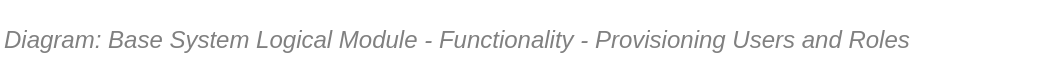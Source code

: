 <mxfile compressed="false" version="17.5.0" type="google">
  <diagram id="mh38uU_SkPX1b3DODfRU" name="Page-26">
    <mxGraphModel grid="1" page="1" gridSize="10" guides="1" tooltips="1" connect="1" arrows="1" fold="1" pageScale="1" pageWidth="827" pageHeight="1169" math="0" shadow="0">
      <root>
        <mxCell id="xaGrfaISxflhIDEgAq_A-0" />
        <mxCell id="xaGrfaISxflhIDEgAq_A-1" parent="xaGrfaISxflhIDEgAq_A-0" />
        <mxCell id="GvcIg3mkbWWIjRYz6Sk2-0" value="&lt;font style=&quot;font-size: 12px&quot;&gt;&lt;span style=&quot;font-size: 12px&quot;&gt;Diagram: Base System Logical Module -&amp;nbsp;&lt;/span&gt;&lt;span style=&quot;font-size: 12px&quot;&gt;Functionality -&amp;nbsp;&lt;/span&gt;Provisioning Users and Roles&lt;/font&gt;" style="text;strokeColor=none;fillColor=none;html=1;fontSize=12;fontStyle=2;verticalAlign=middle;align=left;shadow=0;glass=0;comic=0;opacity=30;fontColor=#808080;" vertex="1" parent="xaGrfaISxflhIDEgAq_A-1">
          <mxGeometry x="120" y="200" width="520" height="40" as="geometry" />
        </mxCell>
      </root>
    </mxGraphModel>
  </diagram>
</mxfile>
